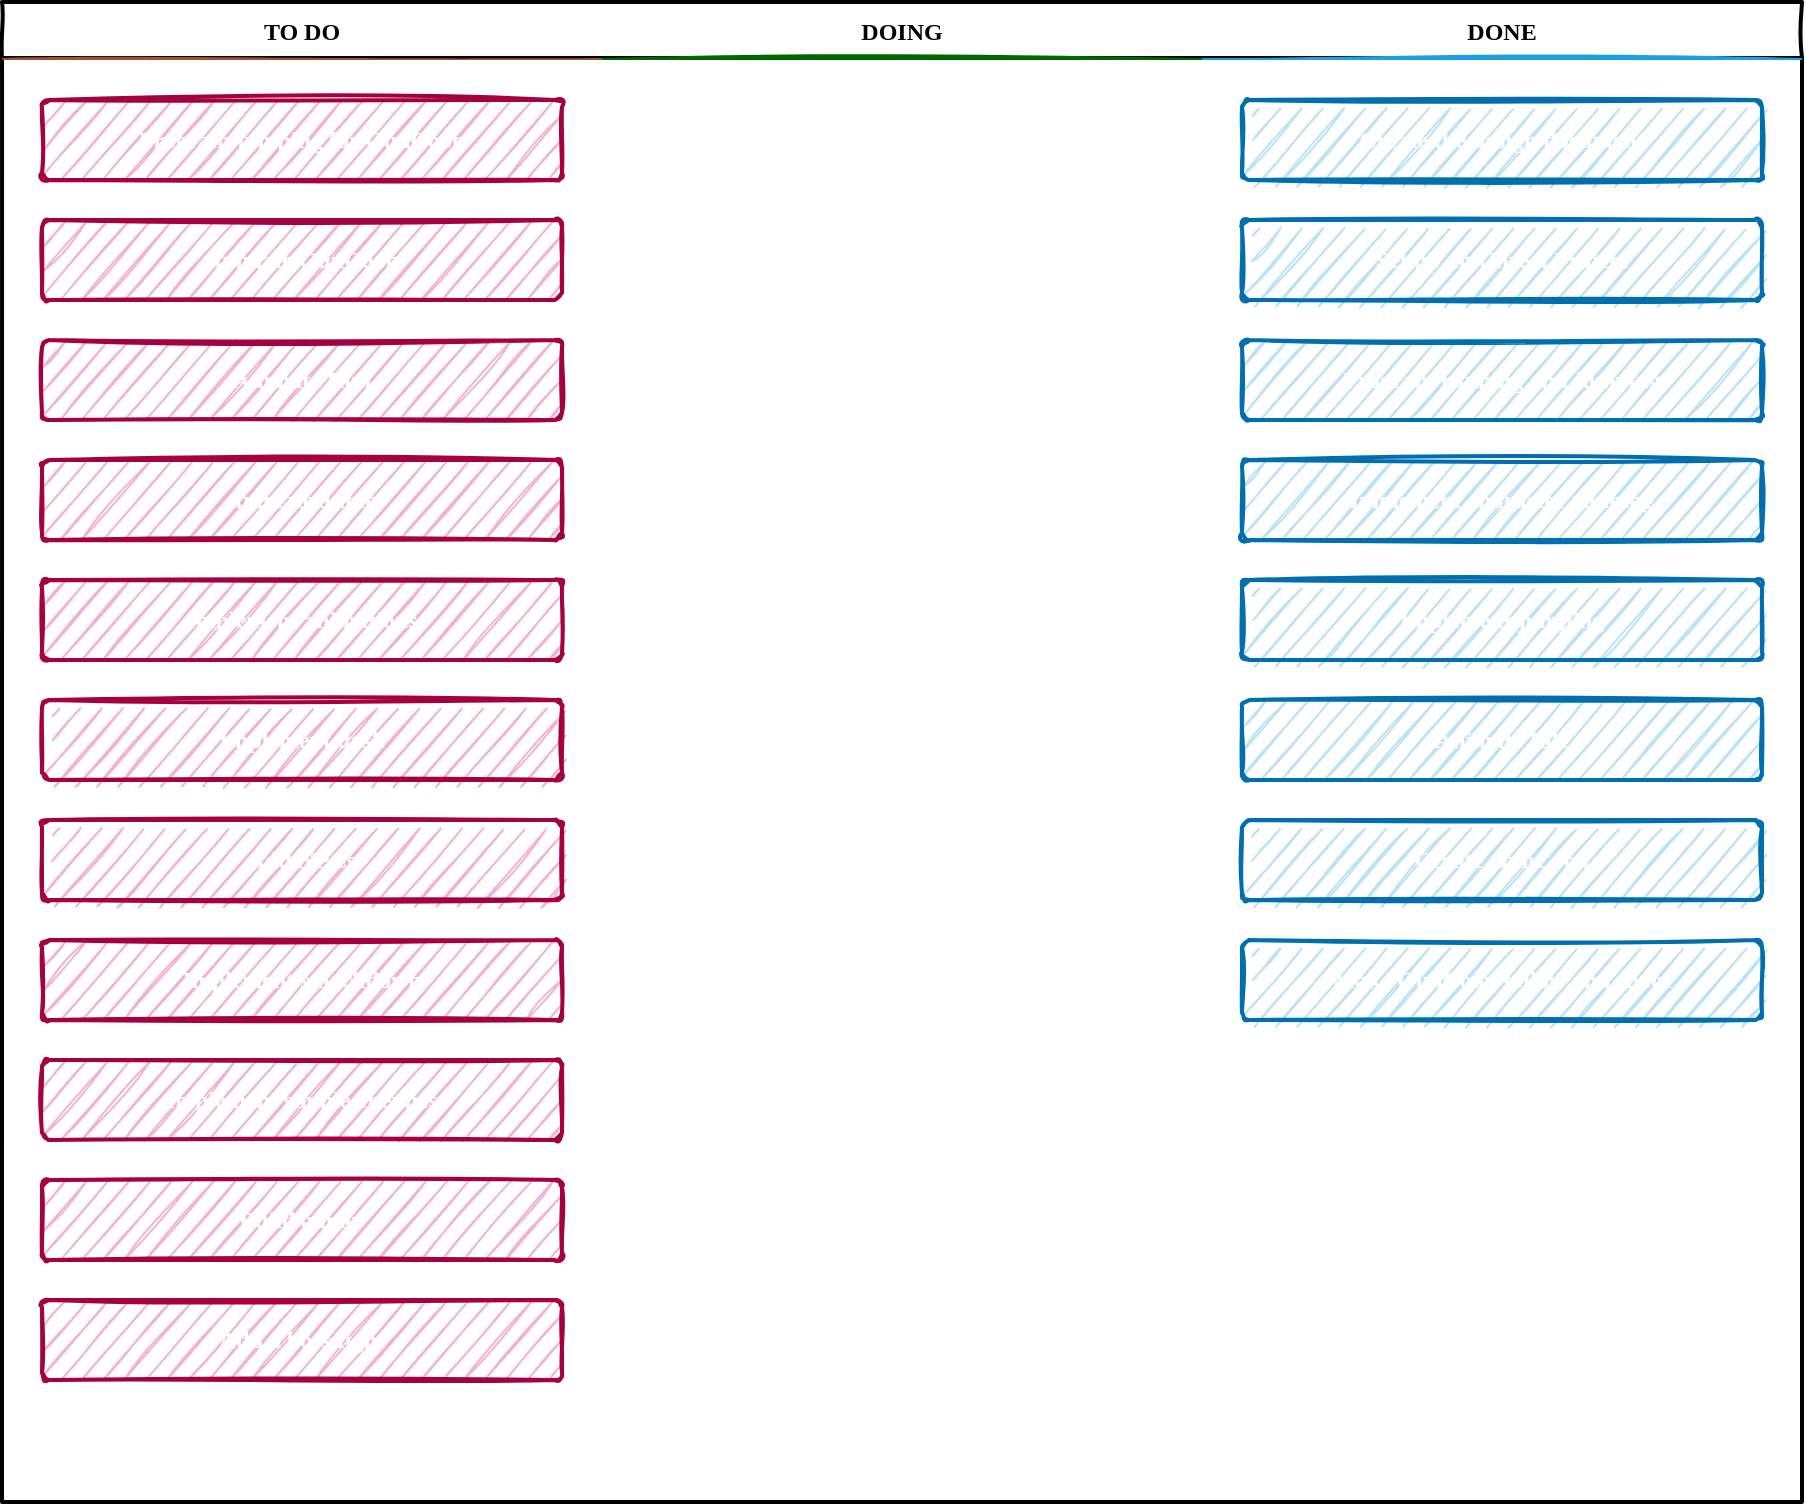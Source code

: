 <mxfile version="21.3.7" type="device">
  <diagram name="General Plan" id="OGCX2nEGkCkGxa0oHF3A">
    <mxGraphModel dx="2284" dy="838" grid="1" gridSize="10" guides="1" tooltips="1" connect="1" arrows="1" fold="1" page="1" pageScale="1" pageWidth="850" pageHeight="1100" math="0" shadow="0">
      <root>
        <mxCell id="0" />
        <mxCell id="1" parent="0" />
        <mxCell id="GKQWI9ghuT4y3DB09Xu3-1" value="" style="swimlane;fontStyle=2;childLayout=stackLayout;horizontal=1;startSize=28;horizontalStack=1;resizeParent=1;resizeParentMax=0;resizeLast=0;collapsible=0;marginBottom=0;swimlaneFillColor=none;fontFamily=Permanent Marker;fontSize=16;points=[];verticalAlign=top;stackBorder=0;resizable=1;strokeWidth=2;sketch=1;disableMultiStroke=1;" parent="1" vertex="1">
          <mxGeometry x="-25" y="20" width="900" height="750" as="geometry" />
        </mxCell>
        <object label="TO DO" status="New" id="GKQWI9ghuT4y3DB09Xu3-2">
          <mxCell style="swimlane;strokeWidth=2;fontFamily=Permanent Marker;html=0;startSize=1;verticalAlign=bottom;spacingBottom=5;points=[];childLayout=stackLayout;stackBorder=20;stackSpacing=20;resizeLast=0;resizeParent=1;horizontalStack=0;collapsible=0;sketch=1;strokeColor=none;fillStyle=solid;fillColor=#A0522D;" parent="GKQWI9ghuT4y3DB09Xu3-1" vertex="1">
            <mxGeometry y="28" width="300" height="722" as="geometry" />
          </mxCell>
        </object>
        <object label="Program jumping for GunCoon" placeholders="1" id="zGhgZPP_7QtwEVzm66PT-3">
          <mxCell style="whiteSpace=wrap;html=1;strokeWidth=2;fillColor=#d80073;fontStyle=1;spacingTop=0;rounded=1;arcSize=9;points=[];sketch=1;fontFamily=Permanent Marker;hachureGap=8;fillWeight=1;strokeColor=#A50040;fillOpacity=30;fontColor=#ffffff;" vertex="1" parent="GKQWI9ghuT4y3DB09Xu3-2">
            <mxGeometry x="20" y="21" width="260" height="40" as="geometry" />
          </mxCell>
        </object>
        <object label="Animate GunCoon" placeholders="1" id="zGhgZPP_7QtwEVzm66PT-2">
          <mxCell style="whiteSpace=wrap;html=1;strokeWidth=2;fillColor=#d80073;fontStyle=1;spacingTop=0;rounded=1;arcSize=9;points=[];sketch=1;fontFamily=Permanent Marker;hachureGap=8;fillWeight=1;strokeColor=#A50040;shadow=0;fillOpacity=30;strokeOpacity=100;fontColor=#ffffff;" vertex="1" parent="GKQWI9ghuT4y3DB09Xu3-2">
            <mxGeometry x="20" y="81" width="260" height="40" as="geometry" />
          </mxCell>
        </object>
        <object label="Animate Run" placeholders="1" id="jaDsAjI250pPK-45uGd0-4">
          <mxCell style="whiteSpace=wrap;html=1;strokeWidth=2;fillColor=#d80073;fontStyle=1;spacingTop=0;rounded=1;arcSize=9;points=[];sketch=1;fontFamily=Permanent Marker;hachureGap=8;fillWeight=1;strokeColor=#A50040;fillOpacity=30;fontColor=#ffffff;" parent="GKQWI9ghuT4y3DB09Xu3-2" vertex="1">
            <mxGeometry x="20" y="141" width="260" height="40" as="geometry" />
          </mxCell>
        </object>
        <object label="Animate Jump" placeholders="1" id="jaDsAjI250pPK-45uGd0-2">
          <mxCell style="whiteSpace=wrap;html=1;strokeWidth=2;fillColor=#d80073;fontStyle=1;spacingTop=0;rounded=1;arcSize=9;points=[];sketch=1;fontFamily=Permanent Marker;hachureGap=8;fillWeight=1;strokeColor=#A50040;fillOpacity=30;fontColor=#ffffff;" parent="GKQWI9ghuT4y3DB09Xu3-2" vertex="1">
            <mxGeometry x="20" y="201" width="260" height="40" as="geometry" />
          </mxCell>
        </object>
        <object label="Implement animations" placeholders="1" id="jaDsAjI250pPK-45uGd0-5">
          <mxCell style="whiteSpace=wrap;html=1;strokeWidth=2;fillColor=#d80073;fontStyle=1;spacingTop=0;rounded=1;arcSize=9;points=[];sketch=1;fontFamily=Permanent Marker;hachureGap=8;fillWeight=1;strokeColor=#A50040;shadow=0;fillOpacity=30;strokeOpacity=100;fontColor=#ffffff;" parent="GKQWI9ghuT4y3DB09Xu3-2" vertex="1">
            <mxGeometry x="20" y="261" width="260" height="40" as="geometry" />
          </mxCell>
        </object>
        <object label="Implement dash" placeholders="1" id="G28G8z8e1_YZeOszFCHd-4">
          <mxCell style="whiteSpace=wrap;html=1;strokeWidth=2;fillColor=#d80073;fontStyle=1;spacingTop=0;rounded=1;arcSize=9;points=[];sketch=1;fontFamily=Permanent Marker;hachureGap=8;fillWeight=1;strokeColor=#A50040;shadow=0;fillOpacity=30;strokeOpacity=100;fontColor=#ffffff;" parent="GKQWI9ghuT4y3DB09Xu3-2" vertex="1">
            <mxGeometry x="20" y="321" width="260" height="40" as="geometry" />
          </mxCell>
        </object>
        <object label="Add NPCs" placeholders="1" id="G28G8z8e1_YZeOszFCHd-3">
          <mxCell style="whiteSpace=wrap;html=1;strokeWidth=2;fillColor=#d80073;fontStyle=1;spacingTop=0;rounded=1;arcSize=9;points=[];sketch=1;fontFamily=Permanent Marker;hachureGap=8;fillWeight=1;strokeColor=#A50040;shadow=0;fillOpacity=30;strokeOpacity=100;fontColor=#ffffff;" parent="GKQWI9ghuT4y3DB09Xu3-2" vertex="1">
            <mxGeometry x="20" y="381" width="260" height="40" as="geometry" />
          </mxCell>
        </object>
        <object label="Implement smackdown" placeholders="1" id="G28G8z8e1_YZeOszFCHd-5">
          <mxCell style="whiteSpace=wrap;html=1;strokeWidth=2;fillColor=#d80073;fontStyle=1;spacingTop=0;rounded=1;arcSize=9;points=[];sketch=1;fontFamily=Permanent Marker;hachureGap=8;fillWeight=1;strokeColor=#A50040;shadow=0;fillOpacity=30;strokeOpacity=100;fontColor=#ffffff;" parent="GKQWI9ghuT4y3DB09Xu3-2" vertex="1">
            <mxGeometry x="20" y="441" width="260" height="40" as="geometry" />
          </mxCell>
        </object>
        <object label="Implement simple enemies" placeholders="1" id="G28G8z8e1_YZeOszFCHd-6">
          <mxCell style="whiteSpace=wrap;html=1;strokeWidth=2;fillColor=#d80073;fontStyle=1;spacingTop=0;rounded=1;arcSize=9;points=[];sketch=1;fontFamily=Permanent Marker;hachureGap=8;fillWeight=1;strokeColor=#A50040;shadow=0;fillOpacity=30;strokeOpacity=100;fontColor=#ffffff;" parent="GKQWI9ghuT4y3DB09Xu3-2" vertex="1">
            <mxGeometry x="20" y="501" width="260" height="40" as="geometry" />
          </mxCell>
        </object>
        <object label="Build a map" placeholders="1" id="G28G8z8e1_YZeOszFCHd-7">
          <mxCell style="whiteSpace=wrap;html=1;strokeWidth=2;fillColor=#d80073;fontStyle=1;spacingTop=0;rounded=1;arcSize=9;points=[];sketch=1;fontFamily=Permanent Marker;hachureGap=8;fillWeight=1;strokeColor=#A50040;shadow=0;fillOpacity=30;strokeOpacity=100;fontColor=#ffffff;" parent="GKQWI9ghuT4y3DB09Xu3-2" vertex="1">
            <mxGeometry x="20" y="561" width="260" height="40" as="geometry" />
          </mxCell>
        </object>
        <object label="Add a boss fight" placeholders="1" id="G28G8z8e1_YZeOszFCHd-8">
          <mxCell style="whiteSpace=wrap;html=1;strokeWidth=2;fillColor=#d80073;fontStyle=1;spacingTop=0;rounded=1;arcSize=9;points=[];sketch=1;fontFamily=Permanent Marker;hachureGap=8;fillWeight=1;strokeColor=#A50040;shadow=0;fillOpacity=30;strokeOpacity=100;fontColor=#ffffff;" parent="GKQWI9ghuT4y3DB09Xu3-2" vertex="1">
            <mxGeometry x="20" y="621" width="260" height="40" as="geometry" />
          </mxCell>
        </object>
        <object label="DOING" status="In progress" id="GKQWI9ghuT4y3DB09Xu3-4">
          <mxCell style="swimlane;strokeWidth=2;fontFamily=Permanent Marker;html=0;startSize=1;verticalAlign=bottom;spacingBottom=5;points=[];childLayout=stackLayout;stackBorder=20;stackSpacing=20;resizeLast=0;resizeParent=1;horizontalStack=0;collapsible=0;sketch=1;strokeColor=none;fillStyle=solid;fillColor=#006600;" parent="GKQWI9ghuT4y3DB09Xu3-1" vertex="1">
            <mxGeometry x="300" y="28" width="300" height="722" as="geometry" />
          </mxCell>
        </object>
        <object label="DONE" status="Completed" id="GKQWI9ghuT4y3DB09Xu3-6">
          <mxCell style="swimlane;strokeWidth=2;fontFamily=Permanent Marker;html=0;startSize=1;verticalAlign=bottom;spacingBottom=5;points=[];childLayout=stackLayout;stackBorder=20;stackSpacing=20;resizeLast=0;resizeParent=1;horizontalStack=0;collapsible=0;sketch=1;strokeColor=none;fillStyle=solid;fillColor=#1BA1E2;" parent="GKQWI9ghuT4y3DB09Xu3-1" vertex="1">
            <mxGeometry x="600" y="28" width="300" height="722" as="geometry" />
          </mxCell>
        </object>
        <object label="Create the design document" placeholders="1" id="GKQWI9ghuT4y3DB09Xu3-8">
          <mxCell style="whiteSpace=wrap;html=1;strokeWidth=2;fillColor=#1ba1e2;fontStyle=1;spacingTop=0;rounded=1;arcSize=9;points=[];sketch=1;fontFamily=Permanent Marker;hachureGap=8;fillWeight=1;strokeColor=#006EAF;shadow=0;fillOpacity=30;strokeOpacity=100;fontColor=#ffffff;" parent="GKQWI9ghuT4y3DB09Xu3-6" vertex="1">
            <mxGeometry x="20" y="21" width="260" height="40" as="geometry" />
          </mxCell>
        </object>
        <object label="Set up an Unreal Project" placeholders="1" id="GKQWI9ghuT4y3DB09Xu3-9">
          <mxCell style="whiteSpace=wrap;html=1;strokeWidth=2;fillColor=#1ba1e2;fontStyle=1;spacingTop=0;rounded=1;arcSize=9;points=[];sketch=1;fontFamily=Permanent Marker;hachureGap=8;fillWeight=1;strokeColor=#006EAF;shadow=0;fillOpacity=30;strokeOpacity=100;fontColor=#ffffff;" parent="GKQWI9ghuT4y3DB09Xu3-6" vertex="1">
            <mxGeometry x="20" y="81" width="260" height="40" as="geometry" />
          </mxCell>
        </object>
        <object label="Program running and jumping" placeholders="1" id="jaDsAjI250pPK-45uGd0-1">
          <mxCell style="whiteSpace=wrap;html=1;strokeWidth=2;fillColor=#1ba1e2;fontStyle=1;spacingTop=0;rounded=1;arcSize=9;points=[];sketch=1;fontFamily=Permanent Marker;hachureGap=8;fillWeight=1;strokeColor=#006EAF;fillOpacity=30;fontColor=#ffffff;" parent="GKQWI9ghuT4y3DB09Xu3-6" vertex="1">
            <mxGeometry x="20" y="141" width="260" height="40" as="geometry" />
          </mxCell>
        </object>
        <object label="Implement character running" placeholders="1" id="G28G8z8e1_YZeOszFCHd-1">
          <mxCell style="whiteSpace=wrap;html=1;strokeWidth=2;fillColor=#1ba1e2;fontStyle=1;spacingTop=0;rounded=1;arcSize=9;points=[];sketch=1;fontFamily=Permanent Marker;hachureGap=8;fillWeight=1;strokeColor=#006EAF;shadow=0;fillOpacity=30;strokeOpacity=100;fontColor=#ffffff;" parent="GKQWI9ghuT4y3DB09Xu3-6" vertex="1">
            <mxGeometry x="20" y="201" width="260" height="40" as="geometry" />
          </mxCell>
        </object>
        <object label="Implement jumping" placeholders="1" id="G28G8z8e1_YZeOszFCHd-2">
          <mxCell style="whiteSpace=wrap;html=1;strokeWidth=2;fillColor=#1ba1e2;fontStyle=1;spacingTop=0;rounded=1;arcSize=9;points=[];sketch=1;fontFamily=Permanent Marker;hachureGap=8;fillWeight=1;strokeColor=#006EAF;shadow=0;fillOpacity=30;strokeOpacity=100;fontColor=#ffffff;" parent="GKQWI9ghuT4y3DB09Xu3-6" vertex="1">
            <mxGeometry x="20" y="261" width="260" height="40" as="geometry" />
          </mxCell>
        </object>
        <object label="Animate Idle" placeholders="1" id="jaDsAjI250pPK-45uGd0-3">
          <mxCell style="whiteSpace=wrap;html=1;strokeWidth=2;fillColor=#1ba1e2;fontStyle=1;spacingTop=0;rounded=1;arcSize=9;points=[];sketch=1;fontFamily=Permanent Marker;hachureGap=8;fillWeight=1;strokeColor=#006EAF;fillOpacity=30;fontColor=#ffffff;" parent="GKQWI9ghuT4y3DB09Xu3-6" vertex="1">
            <mxGeometry x="20" y="321" width="260" height="40" as="geometry" />
          </mxCell>
        </object>
        <object label="Create GunCoon" placeholders="1" id="zGhgZPP_7QtwEVzm66PT-4">
          <mxCell style="whiteSpace=wrap;html=1;strokeWidth=2;fillColor=#1ba1e2;fontStyle=1;spacingTop=0;rounded=1;arcSize=9;points=[];sketch=1;fontFamily=Permanent Marker;hachureGap=8;fillWeight=1;strokeColor=#006EAF;fillOpacity=30;fontColor=#ffffff;" vertex="1" parent="GKQWI9ghuT4y3DB09Xu3-6">
            <mxGeometry x="20" y="381" width="260" height="40" as="geometry" />
          </mxCell>
        </object>
        <object label="Make GunCoon follow and shoot" placeholders="1" id="zGhgZPP_7QtwEVzm66PT-5">
          <mxCell style="whiteSpace=wrap;html=1;strokeWidth=2;fillColor=#1ba1e2;fontStyle=1;spacingTop=0;rounded=1;arcSize=9;points=[];sketch=1;fontFamily=Permanent Marker;hachureGap=8;fillWeight=1;strokeColor=#006EAF;fillOpacity=30;fontColor=#ffffff;" vertex="1" parent="GKQWI9ghuT4y3DB09Xu3-6">
            <mxGeometry x="20" y="441" width="260" height="40" as="geometry" />
          </mxCell>
        </object>
      </root>
    </mxGraphModel>
  </diagram>
</mxfile>
